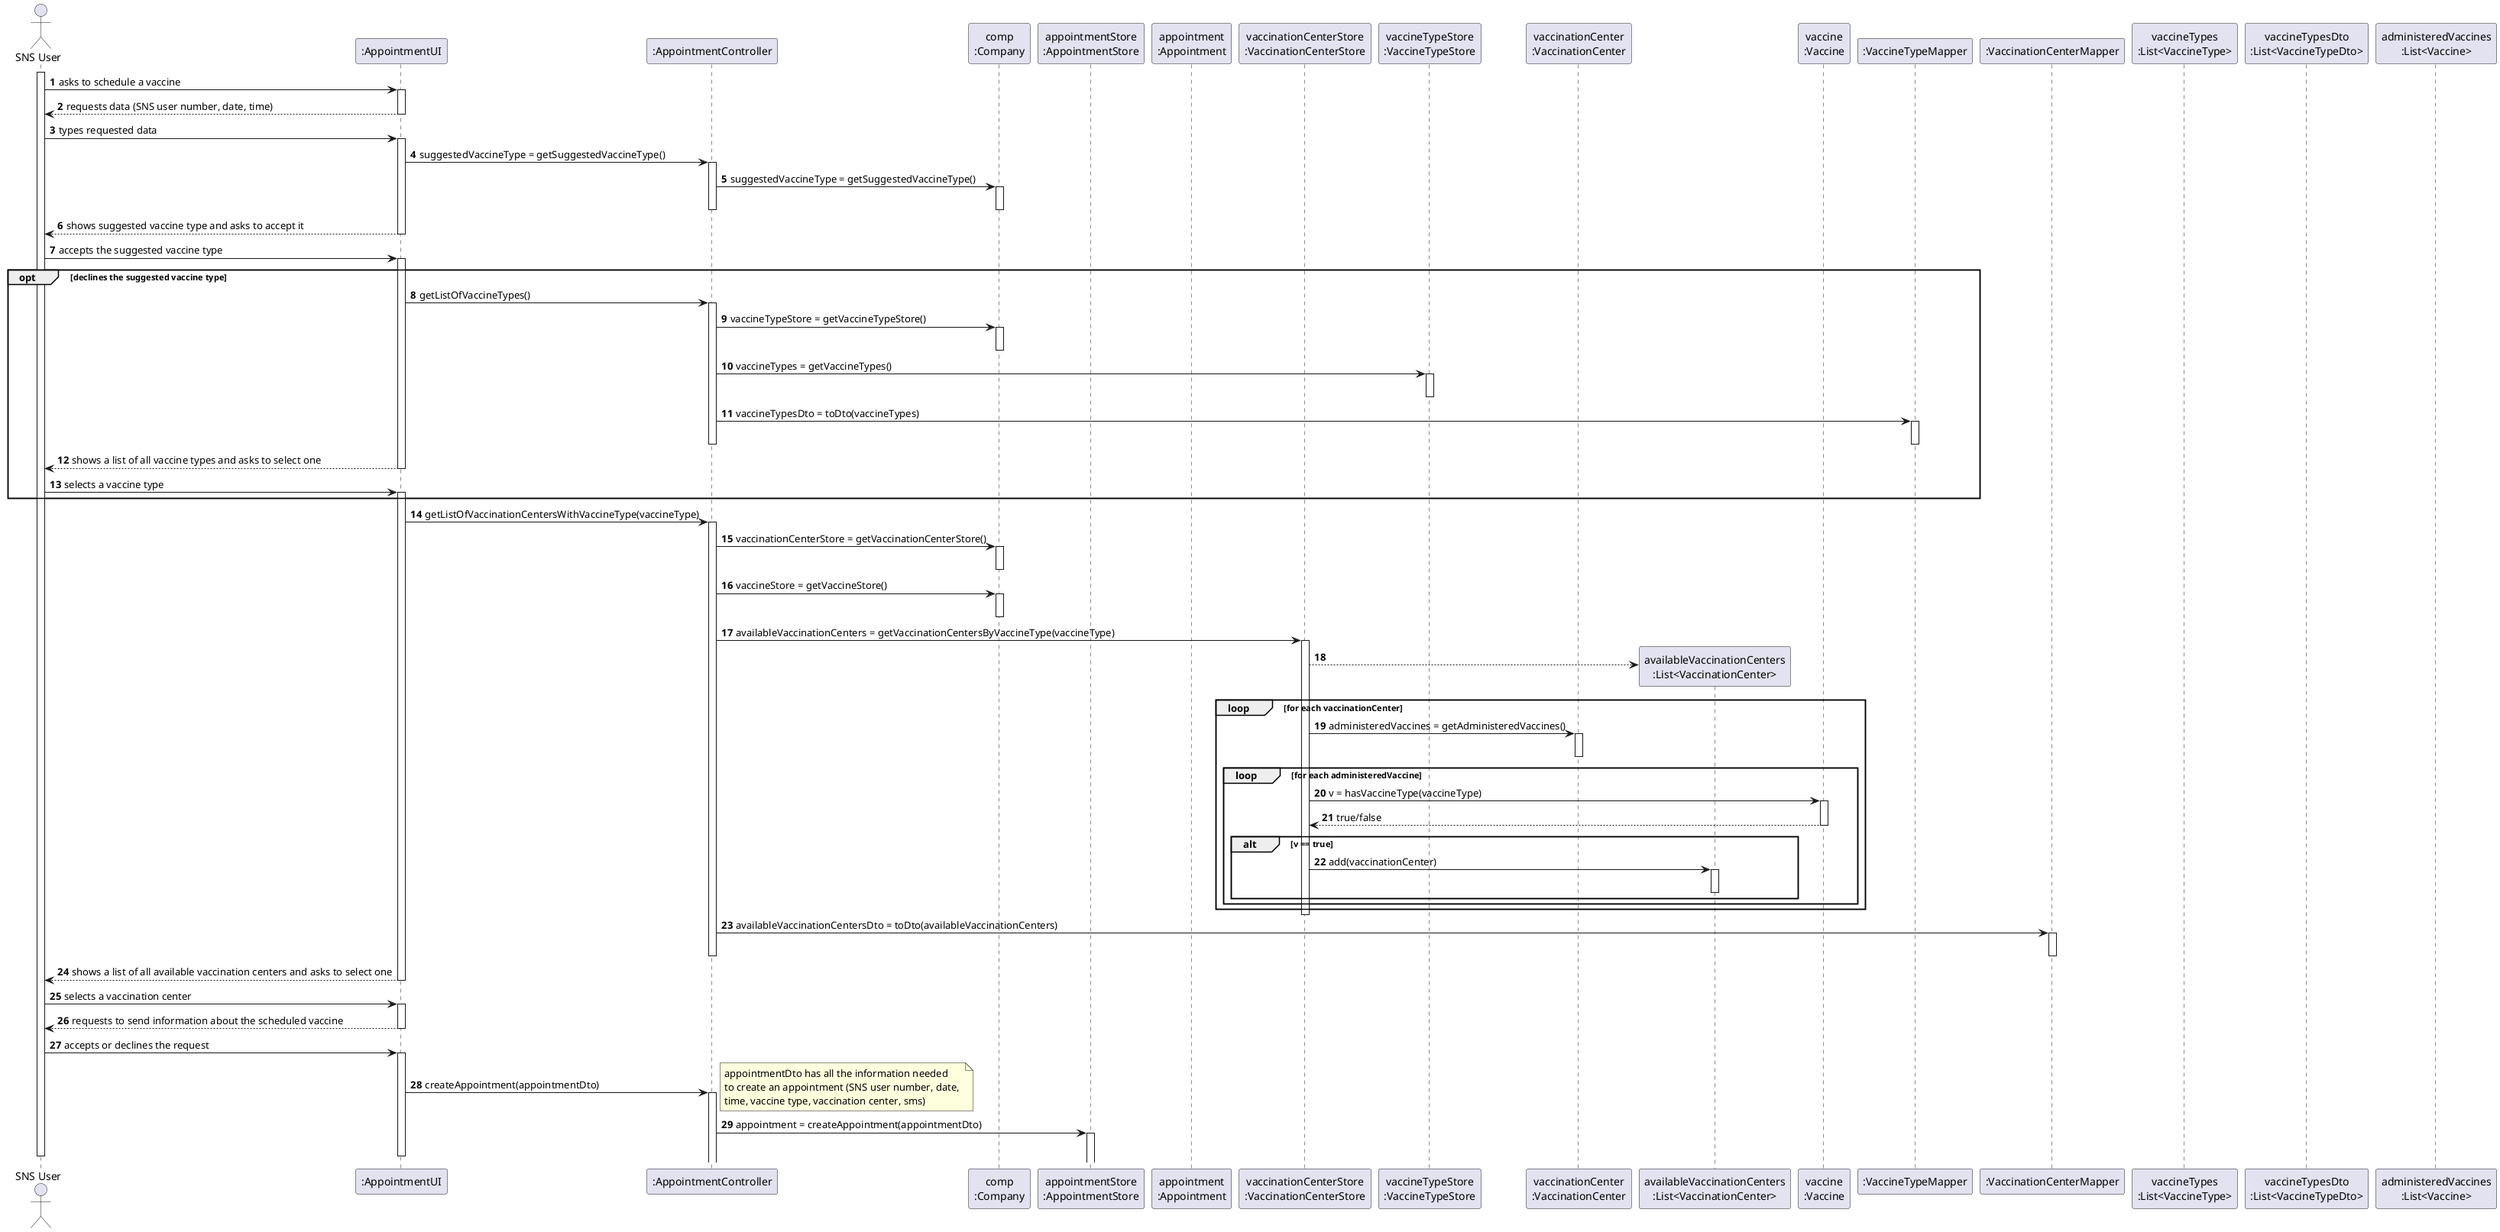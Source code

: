 @startuml US01_SD
autonumber
' hide footbox
actor "SNS User" as user

participant ":AppointmentUI" as ui
participant ":AppointmentController" as controller
participant "comp\n:Company" as company
participant "appointmentStore\n:AppointmentStore" as appointmentStore
participant "appointment\n:Appointment" as appointment
participant "vaccinationCenterStore\n:VaccinationCenterStore" as vacCenterStore
participant "vaccineTypeStore\n:VaccineTypeStore" as vacTypeStore
participant "vaccinationCenter\n:VaccinationCenter" as vacCenter
participant "availableVaccinationCenters\n:List<VaccinationCenter>" as vacCenterList
participant "vaccine\n:Vaccine" as vaccine
participant ":VaccineTypeMapper" as vacTypeMapper
participant ":VaccinationCenterMapper" as vacCenterMapper
participant "vaccineTypes\n:List<VaccineType>"
participant "vaccineTypesDto\n:List<VaccineTypeDto>"
participant "administeredVaccines\n:List<Vaccine>"

activate user

user -> ui : asks to schedule a vaccine

activate ui
    ui --> user : requests data (SNS user number, date, time)
deactivate ui

user -> ui : types requested data

activate ui
    ui -> controller : suggestedVaccineType = getSuggestedVaccineType()
    activate controller
        controller -> company : suggestedVaccineType = getSuggestedVaccineType()
        activate company
        deactivate company
    deactivate controller
    ui --> user : shows suggested vaccine type and asks to accept it
deactivate ui

user -> ui : accepts the suggested vaccine type

opt declines the suggested vaccine type
    activate ui
        ui -> controller : getListOfVaccineTypes()
        activate controller
            controller -> company : vaccineTypeStore = getVaccineTypeStore()
            activate company
            deactivate company
            controller -> vacTypeStore : vaccineTypes = getVaccineTypes()
            activate vacTypeStore
            deactivate vacTypeStore
            controller -> vacTypeMapper : vaccineTypesDto = toDto(vaccineTypes)
            activate vacTypeMapper
            deactivate vacTypeMapper
        deactivate controller
        ui --> user : shows a list of all vaccine types and asks to select one
    deactivate ui

user -> ui : selects a vaccine type

activate ui
end
    ui -> controller : getListOfVaccinationCentersWithVaccineType(vaccineType)
    activate controller
        controller -> company : vaccinationCenterStore = getVaccinationCenterStore()
        activate company
        deactivate company
        controller -> company : vaccineStore = getVaccineStore()
        activate company
        deactivate company
        controller -> vacCenterStore : availableVaccinationCenters = getVaccinationCentersByVaccineType(vaccineType)
        activate vacCenterStore
            vacCenterStore --> vacCenterList**
            loop for each vaccinationCenter
                vacCenterStore -> vacCenter : administeredVaccines = getAdministeredVaccines()
                activate vacCenter
                deactivate vacCenter
                loop for each administeredVaccine
                    vacCenterStore -> vaccine : v = hasVaccineType(vaccineType)
                    activate vaccine
                        vaccine --> vacCenterStore : true/false
                    deactivate vaccine
                    alt v == true
                        vacCenterStore -> vacCenterList : add(vaccinationCenter)
                        activate vacCenterList
                        deactivate vacCenterList
                    end
                end
            end
        deactivate vacCenterStore
        controller -> vacCenterMapper : availableVaccinationCentersDto = toDto(availableVaccinationCenters)
        activate vacCenterMapper
        deactivate vacCenterMapper
    deactivate controller
    ui --> user : shows a list of all available vaccination centers and asks to select one
deactivate ui

user -> ui : selects a vaccination center

activate ui
    ui --> user : requests to send information about the scheduled vaccine
deactivate ui

user -> ui : accepts or declines the request

activate ui
    ui -> controller : createAppointment(appointmentDto)
    note right
        appointmentDto has all the information needed
        to create an appointment (SNS user number, date, 
        time, vaccine type, vaccination center, sms)
    end note
    activate controller
        controller -> appointmentStore : appointment = createAppointment(appointmentDto)
        activate appointmentStore
            

deactivate ui

deactivate user

@enduml